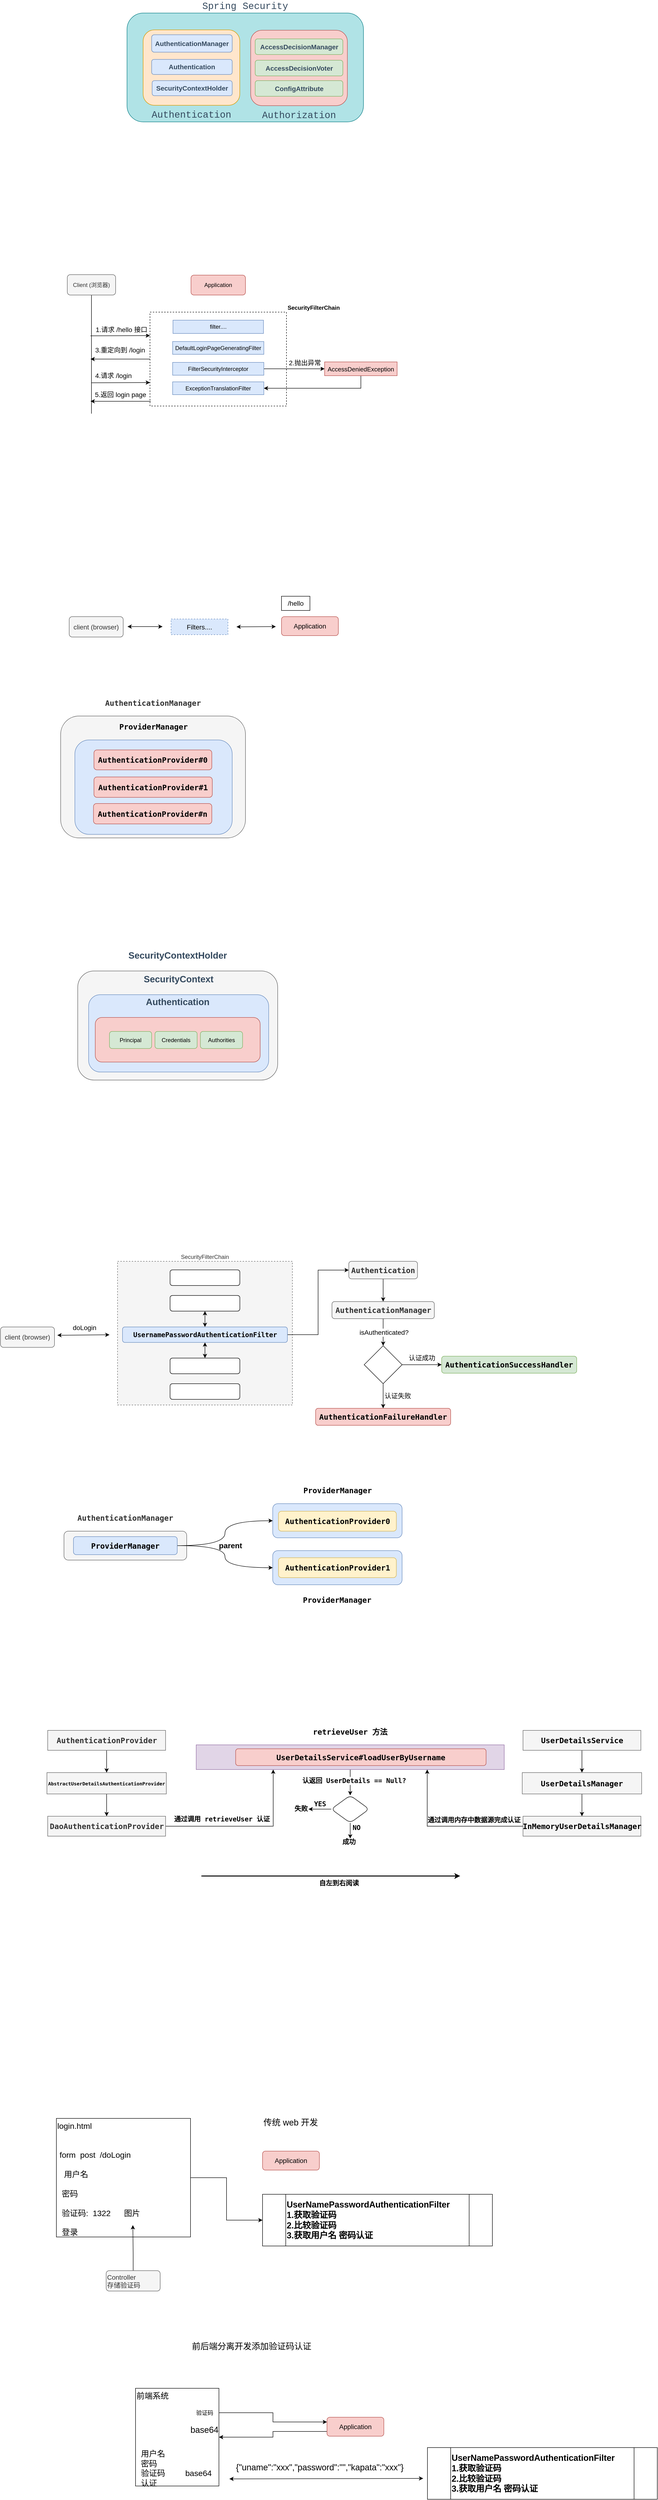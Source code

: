 <mxfile version="15.7.3" type="device"><diagram id="k5dYhA5x0D_dbOZ4wHVx" name="第 1 页"><mxGraphModel dx="1826" dy="880" grid="0" gridSize="10" guides="1" tooltips="1" connect="1" arrows="1" fold="1" page="0" pageScale="1" pageWidth="827" pageHeight="1169" math="0" shadow="0"><root><mxCell id="0"/><mxCell id="1" parent="0"/><mxCell id="U4JuAzeSSJ0maP8iml_H-33" value="&lt;pre style=&quot;font-family: &amp;quot;jetbrains mono&amp;quot; , monospace ; font-size: 12pt&quot;&gt;ProviderManager&lt;/pre&gt;" style="rounded=1;whiteSpace=wrap;html=1;labelBackgroundColor=none;labelPosition=center;verticalLabelPosition=bottom;align=center;verticalAlign=top;fontStyle=1;fillColor=#dae8fc;strokeColor=#6c8ebf;" parent="1" vertex="1"><mxGeometry x="283.49" y="3550" width="273" height="72" as="geometry"/></mxCell><mxCell id="U4JuAzeSSJ0maP8iml_H-31" value="&lt;pre style=&quot;font-family: &amp;quot;jetbrains mono&amp;quot; , monospace ; font-size: 12pt&quot;&gt;ProviderManager&lt;/pre&gt;" style="rounded=1;whiteSpace=wrap;html=1;labelBackgroundColor=none;labelPosition=center;verticalLabelPosition=top;align=center;verticalAlign=bottom;fontStyle=1;fillColor=#dae8fc;strokeColor=#6c8ebf;" parent="1" vertex="1"><mxGeometry x="283.5" y="3451" width="273" height="72" as="geometry"/></mxCell><mxCell id="_UMyT3a75wuVNxwU5Ubk-1" value="&lt;span style=&quot;color: rgb(52 , 73 , 94) ; font-family: &amp;#34;lucida console&amp;#34; , &amp;#34;consolas&amp;#34; , &amp;#34;courier&amp;#34; , monospace ; font-size: 20px ; word-spacing: 1px&quot;&gt;Spring Security&lt;/span&gt;" style="rounded=1;whiteSpace=wrap;fontSize=18;labelPosition=center;verticalLabelPosition=top;align=center;verticalAlign=bottom;fillColor=#b0e3e6;strokeColor=#0e8088;html=1;" parent="1" vertex="1"><mxGeometry x="-24" y="308.5" width="499" height="229.5" as="geometry"/></mxCell><mxCell id="_UMyT3a75wuVNxwU5Ubk-2" value="&lt;span style=&quot;color: rgb(52 , 73 , 94) ; font-family: &amp;#34;lucida console&amp;#34; , &amp;#34;consolas&amp;#34; , &amp;#34;courier&amp;#34; , monospace ; word-spacing: 1px&quot;&gt;Authentication&lt;/span&gt;" style="rounded=1;whiteSpace=wrap;fontSize=20;labelPosition=center;verticalLabelPosition=bottom;align=center;verticalAlign=top;fillColor=#ffe6cc;strokeColor=#d79b00;glass=0;shadow=0;html=1;" parent="1" vertex="1"><mxGeometry x="10" y="344" width="204" height="159" as="geometry"/></mxCell><mxCell id="_UMyT3a75wuVNxwU5Ubk-6" value="&lt;h4 class=&quot;md-end-block md-heading md-focus&quot; style=&quot;box-sizing: border-box; font-size: 14px; margin-top: 1rem; margin-bottom: 1rem; position: relative; line-height: 1.4; cursor: text; color: rgb(52, 73, 94); font-family: ubuntu, &amp;quot;source sans pro&amp;quot;, sans-serif;&quot;&gt;&lt;span class=&quot;md-plain md-expand&quot; style=&quot;box-sizing: border-box; font-size: 14px;&quot;&gt;AuthenticationManager&lt;/span&gt;&lt;/h4&gt;" style="rounded=1;whiteSpace=wrap;html=1;shadow=0;glass=0;fontSize=14;fillColor=#dae8fc;strokeColor=#6c8ebf;" parent="1" vertex="1"><mxGeometry x="28" y="354.25" width="170" height="36.75" as="geometry"/></mxCell><mxCell id="_UMyT3a75wuVNxwU5Ubk-7" value="&lt;h4 class=&quot;md-end-block md-heading md-focus&quot; style=&quot;box-sizing: border-box ; font-size: 14px ; margin-top: 1rem ; margin-bottom: 1rem ; position: relative ; font-weight: bold ; line-height: 1.4 ; cursor: text ; color: rgb(52 , 73 , 94) ; font-family: &amp;#34;ubuntu&amp;#34; , &amp;#34;source sans pro&amp;#34; , sans-serif ; font-style: normal ; letter-spacing: normal ; text-indent: 0px ; text-transform: none ; word-spacing: 0px ; text-decoration: none&quot;&gt;&lt;span class=&quot;md-plain md-expand&quot; style=&quot;box-sizing: border-box ; font-size: 14px&quot;&gt;Authentication&lt;/span&gt;&lt;/h4&gt;" style="rounded=1;whiteSpace=wrap;html=1;shadow=0;glass=0;fontSize=14;fillColor=#dae8fc;strokeColor=#6c8ebf;" parent="1" vertex="1"><mxGeometry x="28" y="406.25" width="170" height="31.75" as="geometry"/></mxCell><mxCell id="_UMyT3a75wuVNxwU5Ubk-8" value="&lt;h4 class=&quot;md-end-block md-heading md-focus&quot; style=&quot;box-sizing: border-box; font-size: 14px; margin-top: 1rem; margin-bottom: 1rem; position: relative; line-height: 1.4; cursor: text; color: rgb(52, 73, 94); font-family: ubuntu, &amp;quot;source sans pro&amp;quot;, sans-serif;&quot;&gt;&lt;span class=&quot;md-plain md-expand&quot; style=&quot;box-sizing: border-box; font-size: 14px;&quot;&gt;SecurityContextHolder&lt;/span&gt;&lt;/h4&gt;" style="rounded=1;whiteSpace=wrap;html=1;shadow=0;glass=0;fontSize=14;fillColor=#dae8fc;strokeColor=#6c8ebf;" parent="1" vertex="1"><mxGeometry x="29" y="451" width="169" height="31.75" as="geometry"/></mxCell><mxCell id="_UMyT3a75wuVNxwU5Ubk-9" value="&lt;span style=&quot;color: rgb(52 , 73 , 94) ; font-family: &amp;#34;lucida console&amp;#34; , &amp;#34;consolas&amp;#34; , &amp;#34;courier&amp;#34; , monospace ; word-spacing: 1px&quot;&gt;Authorization&lt;/span&gt;" style="rounded=1;whiteSpace=wrap;fontSize=20;labelPosition=center;verticalLabelPosition=bottom;align=center;verticalAlign=top;fillColor=#f8cecc;strokeColor=#b85450;glass=0;shadow=0;html=1;" parent="1" vertex="1"><mxGeometry x="237" y="344.75" width="204" height="159" as="geometry"/></mxCell><mxCell id="_UMyT3a75wuVNxwU5Ubk-10" value="&lt;h4 class=&quot;md-end-block md-heading md-focus&quot; style=&quot;box-sizing: border-box; font-size: 14px; margin-top: 1rem; margin-bottom: 1rem; position: relative; font-weight: bold; line-height: 1.4; cursor: text; color: rgb(52, 73, 94); font-family: ubuntu, &amp;quot;source sans pro&amp;quot;, sans-serif; font-style: normal; letter-spacing: normal; text-indent: 0px; text-transform: none; word-spacing: 0px; text-decoration: none;&quot;&gt;&lt;span class=&quot;md-plain md-expand&quot; style=&quot;box-sizing: border-box; font-size: 14px;&quot;&gt;AccessDecisionManager&lt;/span&gt;&lt;/h4&gt;" style="rounded=1;whiteSpace=wrap;html=1;shadow=0;glass=0;fontSize=14;fillColor=#d5e8d4;strokeColor=#82b366;labelBackgroundColor=none;" parent="1" vertex="1"><mxGeometry x="246.5" y="363" width="185" height="33" as="geometry"/></mxCell><mxCell id="_UMyT3a75wuVNxwU5Ubk-11" value="&lt;h4 class=&quot;md-end-block md-heading md-focus&quot; style=&quot;box-sizing: border-box; font-size: 14px; margin-top: 1rem; margin-bottom: 1rem; position: relative; line-height: 1.4; cursor: text; color: rgb(52, 73, 94); font-family: ubuntu, &amp;quot;source sans pro&amp;quot;, sans-serif;&quot;&gt;&lt;span class=&quot;md-plain md-expand&quot; style=&quot;box-sizing: border-box; font-size: 14px;&quot;&gt;AccessDecisionVoter&lt;/span&gt;&lt;/h4&gt;" style="rounded=1;whiteSpace=wrap;html=1;shadow=0;glass=0;fontSize=14;fillColor=#d5e8d4;strokeColor=#82b366;labelBackgroundColor=none;" parent="1" vertex="1"><mxGeometry x="246.5" y="408" width="185" height="33" as="geometry"/></mxCell><mxCell id="_UMyT3a75wuVNxwU5Ubk-12" value="&lt;h4 class=&quot;md-end-block md-heading md-focus&quot; style=&quot;box-sizing: border-box; font-size: 14px; margin-top: 1rem; margin-bottom: 1rem; position: relative; line-height: 1.4; cursor: text; color: rgb(52, 73, 94); font-family: ubuntu, &amp;quot;source sans pro&amp;quot;, sans-serif;&quot;&gt;&lt;span class=&quot;md-plain md-expand&quot; style=&quot;box-sizing: border-box; font-size: 14px;&quot;&gt;ConfigAttribute&lt;/span&gt;&lt;/h4&gt;" style="rounded=1;whiteSpace=wrap;html=1;shadow=0;glass=0;fontSize=14;fillColor=#d5e8d4;strokeColor=#82b366;labelBackgroundColor=none;" parent="1" vertex="1"><mxGeometry x="246.5" y="451" width="185" height="33" as="geometry"/></mxCell><mxCell id="V6BHierQTH_6OczGa0jm-2" style="edgeStyle=orthogonalEdgeStyle;rounded=0;orthogonalLoop=1;jettySize=auto;html=1;exitX=0.5;exitY=1;exitDx=0;exitDy=0;endArrow=none;endFill=0;" parent="1" source="V6BHierQTH_6OczGa0jm-1" edge="1"><mxGeometry relative="1" as="geometry"><mxPoint x="-99" y="1153" as="targetPoint"/></mxGeometry></mxCell><mxCell id="V6BHierQTH_6OczGa0jm-1" value="Client (浏览器)" style="rounded=1;whiteSpace=wrap;html=1;fillColor=#f5f5f5;fontColor=#333333;strokeColor=#666666;" parent="1" vertex="1"><mxGeometry x="-150" y="860" width="102" height="43" as="geometry"/></mxCell><mxCell id="V6BHierQTH_6OczGa0jm-3" value="Application" style="rounded=1;whiteSpace=wrap;html=1;fillColor=#f8cecc;strokeColor=#b85450;" parent="1" vertex="1"><mxGeometry x="111" y="861" width="115" height="42" as="geometry"/></mxCell><mxCell id="V6BHierQTH_6OczGa0jm-17" style="edgeStyle=orthogonalEdgeStyle;rounded=0;orthogonalLoop=1;jettySize=auto;html=1;exitX=0;exitY=0.5;exitDx=0;exitDy=0;fontSize=14;endArrow=classic;endFill=1;" parent="1" source="V6BHierQTH_6OczGa0jm-4" edge="1"><mxGeometry relative="1" as="geometry"><mxPoint x="-101" y="1038" as="targetPoint"/></mxGeometry></mxCell><mxCell id="V6BHierQTH_6OczGa0jm-4" value="&lt;b&gt;SecurityFilterChain&lt;/b&gt;" style="rounded=0;whiteSpace=wrap;html=1;dashed=1;labelPosition=right;verticalLabelPosition=top;align=left;verticalAlign=bottom;" parent="1" vertex="1"><mxGeometry x="24.5" y="939" width="288" height="198" as="geometry"/></mxCell><mxCell id="V6BHierQTH_6OczGa0jm-5" value="filter...." style="rounded=0;whiteSpace=wrap;html=1;fillColor=#dae8fc;strokeColor=#6c8ebf;" parent="1" vertex="1"><mxGeometry x="73" y="956" width="191" height="28" as="geometry"/></mxCell><mxCell id="V6BHierQTH_6OczGa0jm-6" value="DefaultLoginPageGeneratingFilter" style="rounded=0;whiteSpace=wrap;html=1;fillColor=#dae8fc;strokeColor=#6c8ebf;" parent="1" vertex="1"><mxGeometry x="72.25" y="1001" width="192.5" height="27" as="geometry"/></mxCell><mxCell id="V6BHierQTH_6OczGa0jm-13" style="edgeStyle=orthogonalEdgeStyle;rounded=0;orthogonalLoop=1;jettySize=auto;html=1;exitX=1;exitY=0.5;exitDx=0;exitDy=0;fontSize=13;endArrow=classic;endFill=1;" parent="1" source="V6BHierQTH_6OczGa0jm-7" target="V6BHierQTH_6OczGa0jm-12" edge="1"><mxGeometry relative="1" as="geometry"/></mxCell><mxCell id="V6BHierQTH_6OczGa0jm-14" value="2.抛出异常" style="edgeLabel;html=1;align=center;verticalAlign=middle;resizable=0;points=[];fontSize=14;" parent="V6BHierQTH_6OczGa0jm-13" vertex="1" connectable="0"><mxGeometry x="-0.032" y="-1" relative="1" as="geometry"><mxPoint x="24" y="-14" as="offset"/></mxGeometry></mxCell><mxCell id="V6BHierQTH_6OczGa0jm-7" value="FilterSecurityInterceptor" style="rounded=0;whiteSpace=wrap;html=1;fillColor=#dae8fc;strokeColor=#6c8ebf;" parent="1" vertex="1"><mxGeometry x="72.25" y="1045" width="192.5" height="27" as="geometry"/></mxCell><mxCell id="V6BHierQTH_6OczGa0jm-8" value="ExceptionTranslationFilter" style="rounded=0;whiteSpace=wrap;html=1;fillColor=#dae8fc;strokeColor=#6c8ebf;" parent="1" vertex="1"><mxGeometry x="72.25" y="1086" width="192.5" height="27" as="geometry"/></mxCell><mxCell id="V6BHierQTH_6OczGa0jm-9" value="" style="endArrow=classic;html=1;rounded=0;entryX=0;entryY=0.25;entryDx=0;entryDy=0;" parent="1" target="V6BHierQTH_6OczGa0jm-4" edge="1"><mxGeometry width="50" height="50" relative="1" as="geometry"><mxPoint x="-101" y="989" as="sourcePoint"/><mxPoint x="-24" y="936" as="targetPoint"/></mxGeometry></mxCell><mxCell id="V6BHierQTH_6OczGa0jm-10" value="1.请求 /hello 接口" style="edgeLabel;html=1;align=center;verticalAlign=middle;resizable=0;points=[];fontSize=14;" parent="V6BHierQTH_6OczGa0jm-9" vertex="1" connectable="0"><mxGeometry x="0.02" relative="1" as="geometry"><mxPoint x="1" y="-13" as="offset"/></mxGeometry></mxCell><mxCell id="V6BHierQTH_6OczGa0jm-16" style="edgeStyle=orthogonalEdgeStyle;rounded=0;orthogonalLoop=1;jettySize=auto;html=1;exitX=0.5;exitY=1;exitDx=0;exitDy=0;entryX=1;entryY=0.5;entryDx=0;entryDy=0;fontSize=14;endArrow=classic;endFill=1;" parent="1" source="V6BHierQTH_6OczGa0jm-12" target="V6BHierQTH_6OczGa0jm-8" edge="1"><mxGeometry relative="1" as="geometry"/></mxCell><mxCell id="V6BHierQTH_6OczGa0jm-12" value="AccessDeniedException" style="rounded=0;whiteSpace=wrap;html=1;fontSize=13;fillColor=#f8cecc;strokeColor=#b85450;" parent="1" vertex="1"><mxGeometry x="393" y="1044" width="153" height="29" as="geometry"/></mxCell><mxCell id="V6BHierQTH_6OczGa0jm-18" value="3.重定向到 /login" style="edgeLabel;html=1;align=center;verticalAlign=middle;resizable=0;points=[];fontSize=14;" parent="1" vertex="1" connectable="0"><mxGeometry x="-24.001" y="988.995" as="geometry"><mxPoint x="-15" y="30" as="offset"/></mxGeometry></mxCell><mxCell id="V6BHierQTH_6OczGa0jm-20" value="" style="endArrow=classic;html=1;rounded=0;fontSize=14;entryX=0;entryY=0.75;entryDx=0;entryDy=0;" parent="1" target="V6BHierQTH_6OczGa0jm-4" edge="1"><mxGeometry width="50" height="50" relative="1" as="geometry"><mxPoint x="-99" y="1088" as="sourcePoint"/><mxPoint x="-39" y="1070" as="targetPoint"/></mxGeometry></mxCell><mxCell id="V6BHierQTH_6OczGa0jm-21" value="4.请求 /login" style="edgeLabel;html=1;align=center;verticalAlign=middle;resizable=0;points=[];fontSize=14;" parent="V6BHierQTH_6OczGa0jm-20" vertex="1" connectable="0"><mxGeometry x="-0.109" y="-1" relative="1" as="geometry"><mxPoint x="-9" y="-16" as="offset"/></mxGeometry></mxCell><mxCell id="V6BHierQTH_6OczGa0jm-22" value="" style="endArrow=classic;html=1;rounded=0;fontSize=14;exitX=0.005;exitY=0.889;exitDx=0;exitDy=0;exitPerimeter=0;" parent="1" edge="1"><mxGeometry width="50" height="50" relative="1" as="geometry"><mxPoint x="25.94" y="1127.022" as="sourcePoint"/><mxPoint x="-101" y="1127" as="targetPoint"/></mxGeometry></mxCell><mxCell id="V6BHierQTH_6OczGa0jm-24" value="5.返回 login page" style="edgeLabel;html=1;align=center;verticalAlign=middle;resizable=0;points=[];fontSize=14;" parent="V6BHierQTH_6OczGa0jm-22" vertex="1" connectable="0"><mxGeometry x="0.07" relative="1" as="geometry"><mxPoint x="4" y="-14" as="offset"/></mxGeometry></mxCell><mxCell id="V6BHierQTH_6OczGa0jm-33" value="Application" style="rounded=1;whiteSpace=wrap;html=1;fontSize=14;fillColor=#f8cecc;strokeColor=#b85450;" parent="1" vertex="1"><mxGeometry x="302" y="1581" width="120" height="40" as="geometry"/></mxCell><mxCell id="V6BHierQTH_6OczGa0jm-34" value="client (browser)" style="rounded=1;whiteSpace=wrap;html=1;fontSize=14;fillColor=#f5f5f5;strokeColor=#666666;fontColor=#333333;" parent="1" vertex="1"><mxGeometry x="-146" y="1581" width="114" height="43" as="geometry"/></mxCell><mxCell id="V6BHierQTH_6OczGa0jm-35" value="" style="endArrow=classic;html=1;rounded=0;fontSize=14;startArrow=classic;startFill=1;" parent="1" edge="1"><mxGeometry width="50" height="50" relative="1" as="geometry"><mxPoint x="-23" y="1602" as="sourcePoint"/><mxPoint x="51" y="1602" as="targetPoint"/></mxGeometry></mxCell><mxCell id="V6BHierQTH_6OczGa0jm-36" value="/hello" style="text;html=1;strokeColor=default;fillColor=none;align=center;verticalAlign=middle;whiteSpace=wrap;rounded=0;fontSize=14;" parent="1" vertex="1"><mxGeometry x="302" y="1538" width="60" height="30" as="geometry"/></mxCell><mxCell id="V6BHierQTH_6OczGa0jm-37" value="Filters...." style="text;html=1;strokeColor=#6c8ebf;fillColor=#dae8fc;align=center;verticalAlign=middle;whiteSpace=wrap;rounded=0;fontSize=14;dashed=1;" parent="1" vertex="1"><mxGeometry x="69" y="1586" width="120" height="33" as="geometry"/></mxCell><mxCell id="V6BHierQTH_6OczGa0jm-38" value="" style="endArrow=classic;html=1;rounded=0;fontSize=14;startArrow=classic;startFill=1;" parent="1" edge="1"><mxGeometry width="50" height="50" relative="1" as="geometry"><mxPoint x="207" y="1602.5" as="sourcePoint"/><mxPoint x="290" y="1602" as="targetPoint"/></mxGeometry></mxCell><mxCell id="tH_EepJvM6Hikany4sMl-1" value="&lt;pre style=&quot;font-family: &amp;#34;jetbrains mono&amp;#34; , monospace ; font-size: 12pt&quot;&gt;&lt;b&gt;AuthenticationManager&lt;/b&gt;&lt;/pre&gt;" style="rounded=1;whiteSpace=wrap;html=1;labelPosition=center;verticalLabelPosition=top;align=center;verticalAlign=bottom;fillColor=#f5f5f5;strokeColor=#666666;fontColor=#333333;" parent="1" vertex="1"><mxGeometry x="-164" y="1790.5" width="390" height="257" as="geometry"/></mxCell><mxCell id="tH_EepJvM6Hikany4sMl-2" value="&lt;pre style=&quot;font-family: &amp;quot;jetbrains mono&amp;quot; , monospace ; font-size: 12pt&quot;&gt;ProviderManager&lt;/pre&gt;" style="rounded=1;whiteSpace=wrap;html=1;labelBackgroundColor=none;labelPosition=center;verticalLabelPosition=top;align=center;verticalAlign=bottom;fontStyle=1;fillColor=#dae8fc;strokeColor=#6c8ebf;" parent="1" vertex="1"><mxGeometry x="-134" y="1841" width="332" height="199" as="geometry"/></mxCell><mxCell id="tH_EepJvM6Hikany4sMl-3" value="&lt;pre style=&quot;font-family: &amp;quot;jetbrains mono&amp;quot; , monospace ; font-size: 12pt&quot;&gt;AuthenticationProvider#0&lt;/pre&gt;" style="rounded=1;whiteSpace=wrap;html=1;labelBackgroundColor=none;fillColor=#f8cecc;strokeColor=#b85450;fontStyle=1" parent="1" vertex="1"><mxGeometry x="-93.75" y="1862" width="248.75" height="42" as="geometry"/></mxCell><mxCell id="tH_EepJvM6Hikany4sMl-4" value="&lt;pre style=&quot;font-family: &amp;quot;jetbrains mono&amp;quot; , monospace ; font-size: 12pt&quot;&gt;AuthenticationProvider#1&lt;/pre&gt;" style="rounded=1;whiteSpace=wrap;html=1;labelBackgroundColor=none;fillColor=#f8cecc;strokeColor=#b85450;fontStyle=1" parent="1" vertex="1"><mxGeometry x="-93.75" y="1919" width="249.75" height="43" as="geometry"/></mxCell><mxCell id="tH_EepJvM6Hikany4sMl-5" value="&lt;pre style=&quot;font-family: &amp;quot;jetbrains mono&amp;quot; , monospace ; font-size: 12pt&quot;&gt;AuthenticationProvider#n&lt;/pre&gt;" style="rounded=1;whiteSpace=wrap;html=1;labelBackgroundColor=none;fillColor=#f8cecc;strokeColor=#b85450;fontStyle=1" parent="1" vertex="1"><mxGeometry x="-94.75" y="1975" width="249.75" height="43" as="geometry"/></mxCell><mxCell id="ZcfxsFaJoD7az2fxhLtx-1" value="&lt;h4 class=&quot;md-end-block md-heading md-focus&quot; style=&quot;box-sizing: border-box ; font-size: 1.2rem ; margin-top: 1rem ; margin-bottom: 1rem ; position: relative ; line-height: 1.4 ; cursor: text ; color: rgb(52 , 73 , 94) ; font-family: &amp;#34;ubuntu&amp;#34; , &amp;#34;source sans pro&amp;#34; , sans-serif&quot;&gt;&lt;span class=&quot;md-plain md-expand&quot; style=&quot;box-sizing: border-box&quot;&gt;SecurityContextHolder&lt;/span&gt;&lt;/h4&gt;" style="rounded=1;whiteSpace=wrap;fontSize=18;labelPosition=center;verticalLabelPosition=top;align=center;verticalAlign=bottom;fillColor=#f5f5f5;strokeColor=#666666;html=1;fontColor=#333333;" parent="1" vertex="1"><mxGeometry x="-128" y="2328" width="422" height="230" as="geometry"/></mxCell><mxCell id="ZcfxsFaJoD7az2fxhLtx-2" value="&lt;pre style=&quot;font-family: &amp;#34;jetbrains mono&amp;#34; , monospace ; font-size: 12pt&quot;&gt;&lt;h4 class=&quot;md-end-block md-heading md-focus&quot; style=&quot;box-sizing: border-box ; font-size: 1.2rem ; margin-top: 1rem ; margin-bottom: 1rem ; position: relative ; line-height: 1.4 ; cursor: text ; color: rgb(52 , 73 , 94) ; font-family: &amp;#34;ubuntu&amp;#34; , &amp;#34;source sans pro&amp;#34; , sans-serif&quot;&gt;&lt;span class=&quot;md-plain md-expand&quot; style=&quot;box-sizing: border-box ; line-height: 0&quot;&gt;SecurityContext&lt;/span&gt;&lt;/h4&gt;&lt;/pre&gt;" style="rounded=1;whiteSpace=wrap;html=1;labelBackgroundColor=none;labelPosition=center;verticalLabelPosition=top;align=center;verticalAlign=bottom;fontStyle=1;fillColor=#dae8fc;strokeColor=#6c8ebf;" parent="1" vertex="1"><mxGeometry x="-105" y="2378" width="380" height="163" as="geometry"/></mxCell><mxCell id="ZcfxsFaJoD7az2fxhLtx-3" value="&lt;pre style=&quot;font-family: &amp;#34;jetbrains mono&amp;#34; , monospace ; font-size: 12pt&quot;&gt;&lt;h4 class=&quot;md-end-block md-heading md-focus&quot; style=&quot;box-sizing: border-box ; font-size: 1.2rem ; margin-top: 1rem ; margin-bottom: 1rem ; position: relative ; line-height: 1.4 ; cursor: text ; color: rgb(52 , 73 , 94) ; font-family: &amp;#34;ubuntu&amp;#34; , &amp;#34;source sans pro&amp;#34; , sans-serif&quot;&gt;&lt;span class=&quot;md-plain md-expand&quot; style=&quot;box-sizing: border-box&quot;&gt;Authentication&lt;/span&gt;&lt;/h4&gt;&lt;/pre&gt;" style="rounded=1;whiteSpace=wrap;html=1;labelBackgroundColor=none;fillColor=#f8cecc;strokeColor=#b85450;fontStyle=1;labelPosition=center;verticalLabelPosition=top;align=center;verticalAlign=bottom;" parent="1" vertex="1"><mxGeometry x="-91" y="2426" width="348" height="94" as="geometry"/></mxCell><mxCell id="ZcfxsFaJoD7az2fxhLtx-4" value="Principal" style="rounded=1;whiteSpace=wrap;html=1;labelBackgroundColor=none;fillColor=#d5e8d4;strokeColor=#82b366;" parent="1" vertex="1"><mxGeometry x="-61.0" y="2455.5" width="89" height="36" as="geometry"/></mxCell><mxCell id="ZcfxsFaJoD7az2fxhLtx-5" value="Credentials" style="rounded=1;whiteSpace=wrap;html=1;labelBackgroundColor=none;fillColor=#d5e8d4;strokeColor=#82b366;" parent="1" vertex="1"><mxGeometry x="35.0" y="2455.5" width="89" height="36" as="geometry"/></mxCell><mxCell id="ZcfxsFaJoD7az2fxhLtx-6" value="Authorities" style="rounded=1;whiteSpace=wrap;html=1;labelBackgroundColor=none;fillColor=#d5e8d4;strokeColor=#82b366;" parent="1" vertex="1"><mxGeometry x="130.87" y="2455.5" width="89" height="36" as="geometry"/></mxCell><mxCell id="U4JuAzeSSJ0maP8iml_H-1" value="client (browser)" style="rounded=1;whiteSpace=wrap;html=1;fontSize=14;fillColor=#f5f5f5;strokeColor=#666666;fontColor=#333333;" parent="1" vertex="1"><mxGeometry x="-291" y="3078.51" width="114" height="43" as="geometry"/></mxCell><mxCell id="U4JuAzeSSJ0maP8iml_H-2" value="doLogin" style="endArrow=classic;html=1;rounded=0;fontSize=14;startArrow=classic;startFill=1;" parent="1" edge="1"><mxGeometry x="0.039" y="15" width="50" height="50" relative="1" as="geometry"><mxPoint x="-171" y="3096" as="sourcePoint"/><mxPoint x="-61" y="3095" as="targetPoint"/><mxPoint as="offset"/></mxGeometry></mxCell><mxCell id="U4JuAzeSSJ0maP8iml_H-3" value="SecurityFilterChain" style="rounded=0;whiteSpace=wrap;html=1;dashed=1;labelPosition=center;verticalLabelPosition=top;align=center;verticalAlign=bottom;fillColor=#f5f5f5;fontColor=#333333;strokeColor=#666666;" parent="1" vertex="1"><mxGeometry x="-44" y="2940.07" width="369" height="302.87" as="geometry"/></mxCell><mxCell id="U4JuAzeSSJ0maP8iml_H-4" value="" style="rounded=1;whiteSpace=wrap;html=1;" parent="1" vertex="1"><mxGeometry x="66.87" y="2958.07" width="147.25" height="33" as="geometry"/></mxCell><mxCell id="U4JuAzeSSJ0maP8iml_H-12" style="edgeStyle=orthogonalEdgeStyle;rounded=0;orthogonalLoop=1;jettySize=auto;html=1;exitX=0.5;exitY=1;exitDx=0;exitDy=0;entryX=0.5;entryY=0;entryDx=0;entryDy=0;fontSize=14;fontColor=#000000;startArrow=classic;startFill=1;" parent="1" source="U4JuAzeSSJ0maP8iml_H-7" target="U4JuAzeSSJ0maP8iml_H-11" edge="1"><mxGeometry relative="1" as="geometry"/></mxCell><mxCell id="U4JuAzeSSJ0maP8iml_H-7" value="" style="rounded=1;whiteSpace=wrap;html=1;" parent="1" vertex="1"><mxGeometry x="66.88" y="3012.07" width="147.25" height="33" as="geometry"/></mxCell><mxCell id="U4JuAzeSSJ0maP8iml_H-8" value="" style="rounded=1;whiteSpace=wrap;html=1;" parent="1" vertex="1"><mxGeometry x="66.87" y="3198.07" width="147.25" height="33" as="geometry"/></mxCell><mxCell id="U4JuAzeSSJ0maP8iml_H-9" value="" style="rounded=1;whiteSpace=wrap;html=1;" parent="1" vertex="1"><mxGeometry x="66.88" y="3144.07" width="147.25" height="33" as="geometry"/></mxCell><mxCell id="U4JuAzeSSJ0maP8iml_H-13" style="edgeStyle=orthogonalEdgeStyle;rounded=0;orthogonalLoop=1;jettySize=auto;html=1;exitX=0.5;exitY=1;exitDx=0;exitDy=0;entryX=0.5;entryY=0;entryDx=0;entryDy=0;fontSize=14;fontColor=#000000;startArrow=classic;startFill=1;" parent="1" source="U4JuAzeSSJ0maP8iml_H-11" target="U4JuAzeSSJ0maP8iml_H-9" edge="1"><mxGeometry relative="1" as="geometry"/></mxCell><mxCell id="U4JuAzeSSJ0maP8iml_H-15" style="edgeStyle=orthogonalEdgeStyle;rounded=0;orthogonalLoop=1;jettySize=auto;html=1;exitX=1;exitY=0.5;exitDx=0;exitDy=0;entryX=0;entryY=0.5;entryDx=0;entryDy=0;fontSize=14;fontColor=#000000;startArrow=none;startFill=0;" parent="1" source="U4JuAzeSSJ0maP8iml_H-11" target="U4JuAzeSSJ0maP8iml_H-14" edge="1"><mxGeometry relative="1" as="geometry"/></mxCell><mxCell id="U4JuAzeSSJ0maP8iml_H-11" value="&lt;pre style=&quot;font-family: &amp;quot;jetbrains mono&amp;quot; , monospace&quot;&gt;&lt;font style=&quot;font-size: 14px&quot;&gt;UsernamePasswordAuthenticationFilter&lt;/font&gt;&lt;/pre&gt;" style="rounded=1;whiteSpace=wrap;html=1;fillColor=#dae8fc;strokeColor=#6c8ebf;fontStyle=1" parent="1" vertex="1"><mxGeometry x="-33.5" y="3078.51" width="348" height="32.56" as="geometry"/></mxCell><mxCell id="U4JuAzeSSJ0maP8iml_H-16" style="edgeStyle=orthogonalEdgeStyle;rounded=0;orthogonalLoop=1;jettySize=auto;html=1;exitX=0.5;exitY=1;exitDx=0;exitDy=0;fontSize=14;fontColor=#000000;startArrow=none;startFill=0;entryX=0.5;entryY=0;entryDx=0;entryDy=0;" parent="1" source="U4JuAzeSSJ0maP8iml_H-14" target="U4JuAzeSSJ0maP8iml_H-17" edge="1"><mxGeometry relative="1" as="geometry"><mxPoint x="454.5" y="3059" as="targetPoint"/></mxGeometry></mxCell><mxCell id="U4JuAzeSSJ0maP8iml_H-14" value="&lt;pre style=&quot;font-family: &amp;#34;jetbrains mono&amp;#34; , monospace ; font-size: 12pt&quot;&gt;&lt;b&gt;Authentication&lt;/b&gt;&lt;/pre&gt;" style="rounded=1;whiteSpace=wrap;html=1;fontSize=14;fillColor=#f5f5f5;strokeColor=#666666;labelBackgroundColor=none;fontColor=#333333;" parent="1" vertex="1"><mxGeometry x="444" y="2940.07" width="145" height="37" as="geometry"/></mxCell><mxCell id="U4JuAzeSSJ0maP8iml_H-19" style="edgeStyle=orthogonalEdgeStyle;rounded=0;orthogonalLoop=1;jettySize=auto;html=1;exitX=0.5;exitY=1;exitDx=0;exitDy=0;fontSize=14;fontColor=#000000;startArrow=none;startFill=0;" parent="1" source="U4JuAzeSSJ0maP8iml_H-17" target="U4JuAzeSSJ0maP8iml_H-18" edge="1"><mxGeometry relative="1" as="geometry"/></mxCell><mxCell id="U4JuAzeSSJ0maP8iml_H-20" value="isAuthenticated?" style="edgeLabel;html=1;align=center;verticalAlign=middle;resizable=0;points=[];fontSize=14;fontColor=#000000;" parent="U4JuAzeSSJ0maP8iml_H-19" vertex="1" connectable="0"><mxGeometry y="1" relative="1" as="geometry"><mxPoint as="offset"/></mxGeometry></mxCell><mxCell id="U4JuAzeSSJ0maP8iml_H-17" value="&lt;pre style=&quot;font-family: &amp;#34;jetbrains mono&amp;#34; , monospace ; font-size: 12pt&quot;&gt;&lt;b&gt;AuthenticationManager&lt;/b&gt;&lt;/pre&gt;" style="rounded=1;whiteSpace=wrap;html=1;fontSize=14;fillColor=#f5f5f5;strokeColor=#666666;labelBackgroundColor=none;fontColor=#333333;" parent="1" vertex="1"><mxGeometry x="408.5" y="3025" width="216" height="36" as="geometry"/></mxCell><mxCell id="U4JuAzeSSJ0maP8iml_H-22" style="edgeStyle=orthogonalEdgeStyle;rounded=0;orthogonalLoop=1;jettySize=auto;html=1;exitX=1;exitY=0.5;exitDx=0;exitDy=0;fontSize=14;fontColor=#000000;startArrow=none;startFill=0;" parent="1" source="U4JuAzeSSJ0maP8iml_H-18" target="U4JuAzeSSJ0maP8iml_H-21" edge="1"><mxGeometry relative="1" as="geometry"/></mxCell><mxCell id="U4JuAzeSSJ0maP8iml_H-23" value="认证成功" style="edgeLabel;html=1;align=center;verticalAlign=middle;resizable=0;points=[];fontSize=14;fontColor=#000000;" parent="U4JuAzeSSJ0maP8iml_H-22" vertex="1" connectable="0"><mxGeometry x="-0.023" y="-2" relative="1" as="geometry"><mxPoint y="-16" as="offset"/></mxGeometry></mxCell><mxCell id="U4JuAzeSSJ0maP8iml_H-25" style="edgeStyle=orthogonalEdgeStyle;rounded=0;orthogonalLoop=1;jettySize=auto;html=1;exitX=0.5;exitY=1;exitDx=0;exitDy=0;fontSize=14;fontColor=#000000;startArrow=none;startFill=0;" parent="1" source="U4JuAzeSSJ0maP8iml_H-18" target="U4JuAzeSSJ0maP8iml_H-24" edge="1"><mxGeometry relative="1" as="geometry"/></mxCell><mxCell id="U4JuAzeSSJ0maP8iml_H-26" value="认证失败" style="edgeLabel;html=1;align=center;verticalAlign=middle;resizable=0;points=[];fontSize=14;fontColor=#000000;" parent="U4JuAzeSSJ0maP8iml_H-25" vertex="1" connectable="0"><mxGeometry x="-0.001" relative="1" as="geometry"><mxPoint x="30" as="offset"/></mxGeometry></mxCell><mxCell id="U4JuAzeSSJ0maP8iml_H-18" value="" style="rhombus;whiteSpace=wrap;html=1;labelBackgroundColor=none;fontSize=14;fontColor=#000000;" parent="1" vertex="1"><mxGeometry x="476.5" y="3118.07" width="80" height="80" as="geometry"/></mxCell><mxCell id="U4JuAzeSSJ0maP8iml_H-21" value="&lt;pre style=&quot;font-family: &amp;#34;jetbrains mono&amp;#34; , monospace ; font-size: 12pt&quot;&gt;&lt;b&gt;AuthenticationSuccessHandler&lt;/b&gt;&lt;/pre&gt;" style="rounded=1;whiteSpace=wrap;html=1;fontSize=14;fillColor=#d5e8d4;strokeColor=#82b366;labelBackgroundColor=none;" parent="1" vertex="1"><mxGeometry x="640" y="3140.1" width="285" height="35.93" as="geometry"/></mxCell><mxCell id="U4JuAzeSSJ0maP8iml_H-24" value="&lt;pre style=&quot;font-family: &amp;#34;jetbrains mono&amp;#34; , monospace ; font-size: 12pt&quot;&gt;&lt;b&gt;AuthenticationFailureHandler&lt;/b&gt;&lt;/pre&gt;" style="rounded=1;whiteSpace=wrap;html=1;fontSize=14;fillColor=#f8cecc;strokeColor=#b85450;labelBackgroundColor=none;" parent="1" vertex="1"><mxGeometry x="374" y="3250.0" width="285" height="35.93" as="geometry"/></mxCell><mxCell id="U4JuAzeSSJ0maP8iml_H-28" value="&lt;pre style=&quot;font-family: &amp;#34;jetbrains mono&amp;#34; , monospace ; font-size: 12pt&quot;&gt;&lt;b&gt;AuthenticationManager&lt;/b&gt;&lt;/pre&gt;" style="rounded=1;whiteSpace=wrap;html=1;labelPosition=center;verticalLabelPosition=top;align=center;verticalAlign=bottom;fillColor=#f5f5f5;strokeColor=#666666;fontColor=#333333;" parent="1" vertex="1"><mxGeometry x="-157" y="3509" width="259" height="61" as="geometry"/></mxCell><mxCell id="U4JuAzeSSJ0maP8iml_H-34" style="edgeStyle=orthogonalEdgeStyle;rounded=0;orthogonalLoop=1;jettySize=auto;html=1;exitX=1;exitY=0.5;exitDx=0;exitDy=0;entryX=0;entryY=0.5;entryDx=0;entryDy=0;fontSize=14;fontColor=#000000;startArrow=none;startFill=0;curved=1;" parent="1" source="U4JuAzeSSJ0maP8iml_H-29" target="U4JuAzeSSJ0maP8iml_H-31" edge="1"><mxGeometry relative="1" as="geometry"/></mxCell><mxCell id="U4JuAzeSSJ0maP8iml_H-35" style="edgeStyle=orthogonalEdgeStyle;rounded=0;orthogonalLoop=1;jettySize=auto;html=1;exitX=1;exitY=0.5;exitDx=0;exitDy=0;entryX=0;entryY=0.5;entryDx=0;entryDy=0;fontSize=14;fontColor=#000000;startArrow=none;startFill=0;curved=1;" parent="1" source="U4JuAzeSSJ0maP8iml_H-29" target="U4JuAzeSSJ0maP8iml_H-33" edge="1"><mxGeometry relative="1" as="geometry"/></mxCell><mxCell id="U4JuAzeSSJ0maP8iml_H-36" value="parent" style="edgeLabel;html=1;align=center;verticalAlign=middle;resizable=0;points=[];fontSize=16;fontColor=#000000;fontStyle=1" parent="U4JuAzeSSJ0maP8iml_H-35" vertex="1" connectable="0"><mxGeometry x="-0.476" relative="1" as="geometry"><mxPoint x="47" y="-1" as="offset"/></mxGeometry></mxCell><mxCell id="U4JuAzeSSJ0maP8iml_H-29" value="&lt;pre style=&quot;font-family: &amp;quot;jetbrains mono&amp;quot; , monospace ; font-size: 12pt&quot;&gt;ProviderManager&lt;/pre&gt;" style="rounded=1;whiteSpace=wrap;html=1;labelBackgroundColor=none;labelPosition=center;verticalLabelPosition=middle;align=center;verticalAlign=middle;fontStyle=1;fillColor=#dae8fc;strokeColor=#6c8ebf;" parent="1" vertex="1"><mxGeometry x="-137" y="3520.5" width="219" height="38" as="geometry"/></mxCell><mxCell id="U4JuAzeSSJ0maP8iml_H-30" value="&lt;pre style=&quot;font-family: &amp;#34;jetbrains mono&amp;#34; , monospace ; font-size: 12pt&quot;&gt;AuthenticationProvider0&lt;/pre&gt;" style="rounded=1;whiteSpace=wrap;html=1;labelBackgroundColor=none;fillColor=#fff2cc;strokeColor=#d6b656;fontStyle=1;" parent="1" vertex="1"><mxGeometry x="295.63" y="3467" width="248.75" height="42" as="geometry"/></mxCell><mxCell id="U4JuAzeSSJ0maP8iml_H-32" value="&lt;pre style=&quot;font-family: &amp;#34;jetbrains mono&amp;#34; , monospace ; font-size: 12pt&quot;&gt;AuthenticationProvider1&lt;/pre&gt;" style="rounded=1;whiteSpace=wrap;html=1;labelBackgroundColor=none;fillColor=#fff2cc;strokeColor=#d6b656;fontStyle=1;" parent="1" vertex="1"><mxGeometry x="295.62" y="3565" width="248.75" height="42" as="geometry"/></mxCell><mxCell id="U4JuAzeSSJ0maP8iml_H-43" style="edgeStyle=orthogonalEdgeStyle;curved=1;rounded=0;orthogonalLoop=1;jettySize=auto;html=1;exitX=0.5;exitY=1;exitDx=0;exitDy=0;fontSize=16;fontColor=#333333;startArrow=none;startFill=0;" parent="1" source="U4JuAzeSSJ0maP8iml_H-37" target="U4JuAzeSSJ0maP8iml_H-41" edge="1"><mxGeometry relative="1" as="geometry"/></mxCell><mxCell id="U4JuAzeSSJ0maP8iml_H-37" value="&lt;pre style=&quot;font-family: &amp;#34;jetbrains mono&amp;#34; , monospace ; font-size: 12pt&quot;&gt;AuthenticationProvider&lt;/pre&gt;" style="rounded=0;whiteSpace=wrap;html=1;labelBackgroundColor=none;fillColor=#f5f5f5;strokeColor=#666666;fontStyle=1;fontColor=#333333;" parent="1" vertex="1"><mxGeometry x="-191.37" y="3929" width="248.75" height="42" as="geometry"/></mxCell><mxCell id="U4JuAzeSSJ0maP8iml_H-44" style="edgeStyle=orthogonalEdgeStyle;curved=1;rounded=0;orthogonalLoop=1;jettySize=auto;html=1;exitX=0.5;exitY=1;exitDx=0;exitDy=0;entryX=0.5;entryY=0;entryDx=0;entryDy=0;fontSize=16;fontColor=#333333;startArrow=none;startFill=0;" parent="1" source="U4JuAzeSSJ0maP8iml_H-41" target="U4JuAzeSSJ0maP8iml_H-42" edge="1"><mxGeometry relative="1" as="geometry"/></mxCell><mxCell id="U4JuAzeSSJ0maP8iml_H-41" value="&lt;pre style=&quot;font-family: &amp;quot;jetbrains mono&amp;quot;, monospace; font-size: 10px;&quot;&gt;&lt;pre style=&quot;font-family: &amp;quot;jetbrains mono&amp;quot;, monospace; font-size: 10px;&quot;&gt;AbstractUserDetailsAuthenticationProvider&lt;/pre&gt;&lt;/pre&gt;" style="rounded=0;whiteSpace=wrap;html=1;labelBackgroundColor=none;fillColor=#f5f5f5;strokeColor=#666666;fontStyle=1;fontColor=#000000;fontSize=10;" parent="1" vertex="1"><mxGeometry x="-193" y="4018" width="252" height="45" as="geometry"/></mxCell><mxCell id="U4JuAzeSSJ0maP8iml_H-55" style="edgeStyle=orthogonalEdgeStyle;rounded=0;orthogonalLoop=1;jettySize=auto;html=1;exitX=1;exitY=0.5;exitDx=0;exitDy=0;entryX=0.25;entryY=1;entryDx=0;entryDy=0;fontSize=10;fontColor=#000000;startArrow=none;startFill=0;" parent="1" source="U4JuAzeSSJ0maP8iml_H-42" target="U4JuAzeSSJ0maP8iml_H-45" edge="1"><mxGeometry relative="1" as="geometry"/></mxCell><mxCell id="U4JuAzeSSJ0maP8iml_H-56" value="&lt;font style=&quot;font-size: 14px;&quot;&gt;&lt;b style=&quot;font-family: &amp;quot;jetbrains mono&amp;quot;, monospace; font-size: 14px;&quot;&gt;通过调用 retrieveUser 认证&lt;/b&gt;&lt;/font&gt;" style="edgeLabel;html=1;align=center;verticalAlign=middle;resizable=0;points=[];fontSize=14;fontColor=#000000;" parent="U4JuAzeSSJ0maP8iml_H-55" vertex="1" connectable="0"><mxGeometry x="0.003" y="2" relative="1" as="geometry"><mxPoint x="-56" y="-13" as="offset"/></mxGeometry></mxCell><mxCell id="U4JuAzeSSJ0maP8iml_H-42" value="&lt;pre style=&quot;font-family: &amp;quot;jetbrains mono&amp;quot; , monospace ; font-size: 12pt&quot;&gt;&lt;pre style=&quot;font-family: &amp;quot;jetbrains mono&amp;quot;, monospace; font-size: 12pt;&quot;&gt;DaoAuthenticationProvider&lt;/pre&gt;&lt;/pre&gt;" style="rounded=0;whiteSpace=wrap;html=1;labelBackgroundColor=none;fillColor=#f5f5f5;strokeColor=#666666;fontStyle=1;fontColor=#333333;" parent="1" vertex="1"><mxGeometry x="-191.37" y="4110" width="248.75" height="42" as="geometry"/></mxCell><mxCell id="U4JuAzeSSJ0maP8iml_H-62" style="edgeStyle=orthogonalEdgeStyle;rounded=0;orthogonalLoop=1;jettySize=auto;html=1;exitX=0.5;exitY=1;exitDx=0;exitDy=0;fontSize=14;fontColor=#000000;startArrow=none;startFill=0;" parent="1" source="U4JuAzeSSJ0maP8iml_H-45" target="U4JuAzeSSJ0maP8iml_H-60" edge="1"><mxGeometry relative="1" as="geometry"/></mxCell><mxCell id="U4JuAzeSSJ0maP8iml_H-45" value="&lt;pre style=&quot;font-family: &amp;#34;jetbrains mono&amp;#34; , monospace ; font-size: 12pt&quot;&gt;&lt;b&gt;&lt;font color=&quot;#000000&quot;&gt;retrieveUser 方法&lt;/font&gt;&lt;/b&gt;&lt;/pre&gt;" style="text;html=1;strokeColor=#9673a6;fillColor=#e1d5e7;align=center;verticalAlign=bottom;whiteSpace=wrap;rounded=0;fontSize=14;labelBackgroundColor=none;labelPosition=center;verticalLabelPosition=top;" parent="1" vertex="1"><mxGeometry x="122" y="3959.5" width="650" height="52" as="geometry"/></mxCell><mxCell id="U4JuAzeSSJ0maP8iml_H-47" value="&lt;pre style=&quot;font-family: &amp;#34;jetbrains mono&amp;#34; , monospace ; font-size: 12pt&quot;&gt;UserDetailsService#loadUserByUsername&lt;/pre&gt;" style="text;html=1;align=center;verticalAlign=middle;whiteSpace=wrap;rounded=1;labelBackgroundColor=none;fontSize=10;fillColor=#f8cecc;strokeColor=#b85450;fontStyle=1" parent="1" vertex="1"><mxGeometry x="205.25" y="3967.75" width="528.5" height="35.5" as="geometry"/></mxCell><mxCell id="U4JuAzeSSJ0maP8iml_H-51" style="edgeStyle=orthogonalEdgeStyle;rounded=0;orthogonalLoop=1;jettySize=auto;html=1;exitX=0.5;exitY=1;exitDx=0;exitDy=0;entryX=0.5;entryY=0;entryDx=0;entryDy=0;fontSize=10;fontColor=#000000;startArrow=none;startFill=0;" parent="1" source="U4JuAzeSSJ0maP8iml_H-48" target="U4JuAzeSSJ0maP8iml_H-49" edge="1"><mxGeometry relative="1" as="geometry"/></mxCell><mxCell id="U4JuAzeSSJ0maP8iml_H-48" value="&lt;pre style=&quot;font-family: &amp;#34;jetbrains mono&amp;#34; , monospace ; font-size: 12pt&quot;&gt;&lt;pre style=&quot;font-family: &amp;#34;jetbrains mono&amp;#34; , monospace ; font-size: 12pt&quot;&gt;&lt;font color=&quot;#000000&quot;&gt;UserDetailsService&lt;/font&gt;&lt;/pre&gt;&lt;/pre&gt;" style="rounded=0;whiteSpace=wrap;html=1;labelBackgroundColor=none;fillColor=#f5f5f5;strokeColor=#666666;fontStyle=1;fontColor=#333333;" parent="1" vertex="1"><mxGeometry x="811.63" y="3929" width="248.75" height="42" as="geometry"/></mxCell><mxCell id="U4JuAzeSSJ0maP8iml_H-52" style="edgeStyle=orthogonalEdgeStyle;rounded=0;orthogonalLoop=1;jettySize=auto;html=1;exitX=0.5;exitY=1;exitDx=0;exitDy=0;fontSize=10;fontColor=#000000;startArrow=none;startFill=0;" parent="1" source="U4JuAzeSSJ0maP8iml_H-49" target="U4JuAzeSSJ0maP8iml_H-50" edge="1"><mxGeometry relative="1" as="geometry"/></mxCell><mxCell id="U4JuAzeSSJ0maP8iml_H-49" value="&lt;pre style=&quot;font-family: &amp;#34;jetbrains mono&amp;#34; , monospace ; font-size: 10px&quot;&gt;&lt;pre style=&quot;font-family: &amp;#34;jetbrains mono&amp;#34; , monospace ; font-size: 10px&quot;&gt;&lt;pre style=&quot;font-family: &amp;#34;jetbrains mono&amp;#34; , monospace ; font-size: 12pt&quot;&gt;UserDetailsManager&lt;/pre&gt;&lt;/pre&gt;&lt;/pre&gt;" style="rounded=0;whiteSpace=wrap;html=1;labelBackgroundColor=none;fillColor=#f5f5f5;strokeColor=#666666;fontStyle=1;fontColor=#000000;fontSize=10;" parent="1" vertex="1"><mxGeometry x="810" y="4018" width="252" height="45" as="geometry"/></mxCell><mxCell id="U4JuAzeSSJ0maP8iml_H-57" style="edgeStyle=orthogonalEdgeStyle;rounded=0;orthogonalLoop=1;jettySize=auto;html=1;exitX=0;exitY=0.5;exitDx=0;exitDy=0;entryX=0.75;entryY=1;entryDx=0;entryDy=0;fontSize=11;fontColor=#000000;startArrow=none;startFill=0;" parent="1" source="U4JuAzeSSJ0maP8iml_H-50" target="U4JuAzeSSJ0maP8iml_H-45" edge="1"><mxGeometry relative="1" as="geometry"/></mxCell><mxCell id="U4JuAzeSSJ0maP8iml_H-58" value="&lt;b style=&quot;font-family: &amp;quot;jetbrains mono&amp;quot;, monospace; font-size: 14px;&quot;&gt;通过调用内存中数据源完成认证&lt;/b&gt;" style="edgeLabel;html=1;align=center;verticalAlign=middle;resizable=0;points=[];fontSize=14;fontColor=#000000;" parent="U4JuAzeSSJ0maP8iml_H-57" vertex="1" connectable="0"><mxGeometry x="0.304" y="-3" relative="1" as="geometry"><mxPoint x="95" y="-6" as="offset"/></mxGeometry></mxCell><mxCell id="U4JuAzeSSJ0maP8iml_H-50" value="&lt;pre style=&quot;font-family: &amp;#34;jetbrains mono&amp;#34; , monospace ; font-size: 12pt&quot;&gt;&lt;pre style=&quot;font-family: &amp;#34;jetbrains mono&amp;#34; , monospace ; font-size: 12pt&quot;&gt;&lt;pre style=&quot;font-family: &amp;#34;jetbrains mono&amp;#34; , monospace ; font-size: 12pt&quot;&gt;&lt;font color=&quot;#000000&quot;&gt;InMemoryUserDetailsManager&lt;/font&gt;&lt;/pre&gt;&lt;/pre&gt;&lt;/pre&gt;" style="rounded=0;whiteSpace=wrap;html=1;labelBackgroundColor=none;fillColor=#f5f5f5;strokeColor=#666666;fontStyle=1;fontColor=#333333;" parent="1" vertex="1"><mxGeometry x="811.63" y="4110" width="248.75" height="42" as="geometry"/></mxCell><mxCell id="U4JuAzeSSJ0maP8iml_H-66" style="edgeStyle=orthogonalEdgeStyle;rounded=0;orthogonalLoop=1;jettySize=auto;html=1;exitX=0.5;exitY=1;exitDx=0;exitDy=0;fontSize=14;fontColor=#000000;startArrow=none;startFill=0;" parent="1" source="U4JuAzeSSJ0maP8iml_H-60" edge="1"><mxGeometry relative="1" as="geometry"><mxPoint x="447" y="4157" as="targetPoint"/></mxGeometry></mxCell><mxCell id="U4JuAzeSSJ0maP8iml_H-71" style="edgeStyle=orthogonalEdgeStyle;rounded=0;orthogonalLoop=1;jettySize=auto;html=1;exitX=0;exitY=0.5;exitDx=0;exitDy=0;fontSize=14;fontColor=#000000;startArrow=none;startFill=0;" parent="1" source="U4JuAzeSSJ0maP8iml_H-60" edge="1"><mxGeometry relative="1" as="geometry"><mxPoint x="359" y="4095" as="targetPoint"/></mxGeometry></mxCell><mxCell id="U4JuAzeSSJ0maP8iml_H-60" value="" style="rhombus;whiteSpace=wrap;html=1;rounded=1;labelBackgroundColor=none;fontSize=14;fontColor=#000000;strokeColor=default;" parent="1" vertex="1"><mxGeometry x="407" y="4066" width="80" height="58" as="geometry"/></mxCell><mxCell id="U4JuAzeSSJ0maP8iml_H-63" value="&lt;font face=&quot;jetbrains mono, monospace&quot;&gt;&lt;b&gt;认返回 UserDetails == Null?&lt;/b&gt;&lt;/font&gt;" style="edgeLabel;html=1;align=center;verticalAlign=middle;resizable=0;points=[];fontSize=14;fontColor=#000000;" parent="1" vertex="1" connectable="0"><mxGeometry x="455" y="4035" as="geometry"/></mxCell><mxCell id="U4JuAzeSSJ0maP8iml_H-65" value="&lt;font face=&quot;jetbrains mono, monospace&quot;&gt;&lt;b&gt;成功&lt;/b&gt;&lt;/font&gt;" style="edgeLabel;html=1;align=center;verticalAlign=middle;resizable=0;points=[];fontSize=14;fontColor=#000000;" parent="1" vertex="1" connectable="0"><mxGeometry x="447" y="4167" as="geometry"><mxPoint x="-3" y="-3" as="offset"/></mxGeometry></mxCell><mxCell id="U4JuAzeSSJ0maP8iml_H-68" value="&lt;font face=&quot;jetbrains mono, monospace&quot;&gt;&lt;b&gt;NO&lt;/b&gt;&lt;/font&gt;" style="edgeLabel;html=1;align=center;verticalAlign=middle;resizable=0;points=[];fontSize=14;fontColor=#000000;" parent="1" vertex="1" connectable="0"><mxGeometry x="460" y="4134" as="geometry"/></mxCell><mxCell id="U4JuAzeSSJ0maP8iml_H-69" value="&lt;font face=&quot;jetbrains mono, monospace&quot;&gt;&lt;b&gt;YES&lt;/b&gt;&lt;/font&gt;" style="edgeLabel;html=1;align=center;verticalAlign=middle;resizable=0;points=[];fontSize=14;fontColor=#000000;" parent="1" vertex="1" connectable="0"><mxGeometry x="389" y="4087" as="geometry"><mxPoint x="-6" y="-3" as="offset"/></mxGeometry></mxCell><mxCell id="U4JuAzeSSJ0maP8iml_H-70" value="&lt;font face=&quot;jetbrains mono, monospace&quot;&gt;&lt;b&gt;失败&lt;/b&gt;&lt;/font&gt;" style="edgeLabel;html=1;align=center;verticalAlign=middle;resizable=0;points=[];fontSize=14;fontColor=#000000;" parent="1" vertex="1" connectable="0"><mxGeometry x="344" y="4095" as="geometry"><mxPoint x="-1" y="-1" as="offset"/></mxGeometry></mxCell><mxCell id="U4JuAzeSSJ0maP8iml_H-75" value="" style="endArrow=classic;html=1;rounded=0;shadow=0;fontSize=14;fontColor=#000000;strokeWidth=2;" parent="1" edge="1"><mxGeometry width="50" height="50" relative="1" as="geometry"><mxPoint x="133" y="4236" as="sourcePoint"/><mxPoint x="679" y="4236" as="targetPoint"/></mxGeometry></mxCell><mxCell id="U4JuAzeSSJ0maP8iml_H-76" value="&lt;font face=&quot;jetbrains mono, monospace&quot;&gt;&lt;b&gt;自左到右阅读&lt;/b&gt;&lt;/font&gt;" style="edgeLabel;html=1;align=center;verticalAlign=middle;resizable=0;points=[];fontSize=14;fontColor=#000000;" parent="1" vertex="1" connectable="0"><mxGeometry x="420.0" y="4253" as="geometry"><mxPoint x="3" y="-2" as="offset"/></mxGeometry></mxCell><mxCell id="XMhwAQ2peZqNe8QUNd8i-1" value="Application" style="rounded=1;whiteSpace=wrap;html=1;fontSize=14;fillColor=#f8cecc;strokeColor=#b85450;" vertex="1" parent="1"><mxGeometry x="262" y="4816" width="120" height="40" as="geometry"/></mxCell><mxCell id="XMhwAQ2peZqNe8QUNd8i-2" value="传统 web 开发" style="text;html=1;strokeColor=none;fillColor=none;align=left;verticalAlign=top;whiteSpace=wrap;rounded=0;fontSize=18;" vertex="1" parent="1"><mxGeometry x="262" y="4739" width="123" height="35" as="geometry"/></mxCell><mxCell id="XMhwAQ2peZqNe8QUNd8i-8" style="edgeStyle=orthogonalEdgeStyle;rounded=0;orthogonalLoop=1;jettySize=auto;html=1;exitX=1;exitY=0.5;exitDx=0;exitDy=0;entryX=0;entryY=0.5;entryDx=0;entryDy=0;" edge="1" parent="1" source="XMhwAQ2peZqNe8QUNd8i-3" target="XMhwAQ2peZqNe8QUNd8i-5"><mxGeometry relative="1" as="geometry"/></mxCell><mxCell id="XMhwAQ2peZqNe8QUNd8i-3" value="login.html&lt;br&gt;&lt;br&gt;&lt;br&gt;&amp;nbsp;form&amp;nbsp; post&amp;nbsp; /doLogin&lt;br&gt;&lt;br&gt;&amp;nbsp; &amp;nbsp;用户名&lt;br&gt;&lt;br&gt;&amp;nbsp; 密码&lt;br&gt;&lt;br&gt;&amp;nbsp; 验证码:&amp;nbsp; 1322&amp;nbsp; &amp;nbsp; &amp;nbsp; 图片&lt;br&gt;&lt;br&gt;&amp;nbsp; 登录&lt;br&gt;&lt;br&gt;&lt;br&gt;&lt;br&gt;&lt;br&gt;&lt;br&gt;&lt;br&gt;" style="rounded=0;whiteSpace=wrap;html=1;align=left;verticalAlign=top;fontSize=17;" vertex="1" parent="1"><mxGeometry x="-173" y="4747" width="283" height="250" as="geometry"/></mxCell><mxCell id="XMhwAQ2peZqNe8QUNd8i-5" value="UserNamePasswordAuthenticationFilter&lt;br&gt;1.获取验证码&lt;br&gt;2.比较验证码&lt;br&gt;3.获取用户名 密码认证" style="shape=process;whiteSpace=wrap;html=1;backgroundOutline=1;fontSize=18;align=left;verticalAlign=middle;fontStyle=1" vertex="1" parent="1"><mxGeometry x="262" y="4907" width="485" height="109" as="geometry"/></mxCell><mxCell id="XMhwAQ2peZqNe8QUNd8i-7" style="edgeStyle=orthogonalEdgeStyle;rounded=0;orthogonalLoop=1;jettySize=auto;html=1;exitX=0.5;exitY=0;exitDx=0;exitDy=0;entryX=0.57;entryY=0.9;entryDx=0;entryDy=0;entryPerimeter=0;" edge="1" parent="1" source="XMhwAQ2peZqNe8QUNd8i-6" target="XMhwAQ2peZqNe8QUNd8i-3"><mxGeometry relative="1" as="geometry"/></mxCell><mxCell id="XMhwAQ2peZqNe8QUNd8i-6" value="Controller&lt;br&gt;存储验证码" style="rounded=1;whiteSpace=wrap;html=1;fontSize=14;fillColor=#f5f5f5;strokeColor=#666666;fontColor=#333333;align=left;" vertex="1" parent="1"><mxGeometry x="-68" y="5068" width="114" height="43" as="geometry"/></mxCell><mxCell id="XMhwAQ2peZqNe8QUNd8i-9" value="前后端分离开发添加验证码认证" style="text;html=1;strokeColor=none;fillColor=none;align=left;verticalAlign=top;whiteSpace=wrap;rounded=0;fontSize=18;" vertex="1" parent="1"><mxGeometry x="111" y="5211" width="265.12" height="39" as="geometry"/></mxCell><mxCell id="XMhwAQ2peZqNe8QUNd8i-12" style="edgeStyle=orthogonalEdgeStyle;rounded=0;orthogonalLoop=1;jettySize=auto;html=1;exitX=1;exitY=0.25;exitDx=0;exitDy=0;entryX=0;entryY=0.25;entryDx=0;entryDy=0;" edge="1" parent="1" source="XMhwAQ2peZqNe8QUNd8i-10" target="XMhwAQ2peZqNe8QUNd8i-11"><mxGeometry relative="1" as="geometry"/></mxCell><mxCell id="XMhwAQ2peZqNe8QUNd8i-10" value="前端系统&lt;br&gt;&lt;br&gt;&amp;nbsp; &amp;nbsp;&lt;br&gt;&lt;br&gt;&lt;br&gt;&lt;br&gt;&amp;nbsp; 用户名&lt;br&gt;&amp;nbsp; 密码&lt;br&gt;&amp;nbsp; 验证码&amp;nbsp; &amp;nbsp; &amp;nbsp; &amp;nbsp; &amp;nbsp;base64&lt;br&gt;&amp;nbsp; 认证" style="rounded=0;whiteSpace=wrap;html=1;align=left;verticalAlign=top;fontSize=17;" vertex="1" parent="1"><mxGeometry x="-6" y="5316" width="176" height="206" as="geometry"/></mxCell><mxCell id="XMhwAQ2peZqNe8QUNd8i-13" style="edgeStyle=orthogonalEdgeStyle;rounded=0;orthogonalLoop=1;jettySize=auto;html=1;exitX=0;exitY=0.75;exitDx=0;exitDy=0;" edge="1" parent="1" source="XMhwAQ2peZqNe8QUNd8i-11" target="XMhwAQ2peZqNe8QUNd8i-10"><mxGeometry relative="1" as="geometry"/></mxCell><mxCell id="XMhwAQ2peZqNe8QUNd8i-11" value="Application" style="rounded=1;whiteSpace=wrap;html=1;fontSize=14;fillColor=#f8cecc;strokeColor=#b85450;" vertex="1" parent="1"><mxGeometry x="398" y="5377" width="120" height="40" as="geometry"/></mxCell><mxCell id="XMhwAQ2peZqNe8QUNd8i-14" value="base64" style="text;html=1;strokeColor=none;fillColor=none;align=left;verticalAlign=top;whiteSpace=wrap;rounded=0;fontSize=18;" vertex="1" parent="1"><mxGeometry x="108" y="5387" width="60" height="30" as="geometry"/></mxCell><mxCell id="XMhwAQ2peZqNe8QUNd8i-15" value="验证码" style="text;html=1;strokeColor=none;fillColor=none;align=center;verticalAlign=middle;whiteSpace=wrap;rounded=0;" vertex="1" parent="1"><mxGeometry x="110" y="5353" width="60" height="30" as="geometry"/></mxCell><mxCell id="XMhwAQ2peZqNe8QUNd8i-16" value="{&quot;uname&quot;:&quot;xxx&quot;,&quot;password&quot;:&quot;&quot;,&quot;kapata&quot;:&quot;xxx&quot;}" style="text;html=1;strokeColor=none;fillColor=none;align=left;verticalAlign=top;whiteSpace=wrap;rounded=0;fontSize=18;" vertex="1" parent="1"><mxGeometry x="204" y="5466" width="60" height="30" as="geometry"/></mxCell><mxCell id="XMhwAQ2peZqNe8QUNd8i-17" value="UserNamePasswordAuthenticationFilter&lt;br&gt;1.获取验证码&lt;br&gt;2.比较验证码&lt;br&gt;3.获取用户名 密码认证" style="shape=process;whiteSpace=wrap;html=1;backgroundOutline=1;fontSize=18;align=left;verticalAlign=middle;fontStyle=1" vertex="1" parent="1"><mxGeometry x="610" y="5441" width="485" height="109" as="geometry"/></mxCell><mxCell id="XMhwAQ2peZqNe8QUNd8i-18" value="" style="endArrow=classic;html=1;rounded=0;fontSize=14;startArrow=classic;startFill=1;" edge="1" parent="1"><mxGeometry width="50" height="50" relative="1" as="geometry"><mxPoint x="192" y="5507" as="sourcePoint"/><mxPoint x="601" y="5506" as="targetPoint"/></mxGeometry></mxCell></root></mxGraphModel></diagram></mxfile>